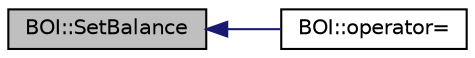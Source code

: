 digraph "BOI::SetBalance"
{
  edge [fontname="Helvetica",fontsize="10",labelfontname="Helvetica",labelfontsize="10"];
  node [fontname="Helvetica",fontsize="10",shape=record];
  rankdir="LR";
  Node1 [label="BOI::SetBalance",height=0.2,width=0.4,color="black", fillcolor="grey75", style="filled", fontcolor="black"];
  Node1 -> Node2 [dir="back",color="midnightblue",fontsize="10",style="solid"];
  Node2 [label="BOI::operator=",height=0.2,width=0.4,color="black", fillcolor="white", style="filled",URL="$class_b_o_i.html#a4b4a3976cc13c4d3de0d7ff8882a7af3"];
}
